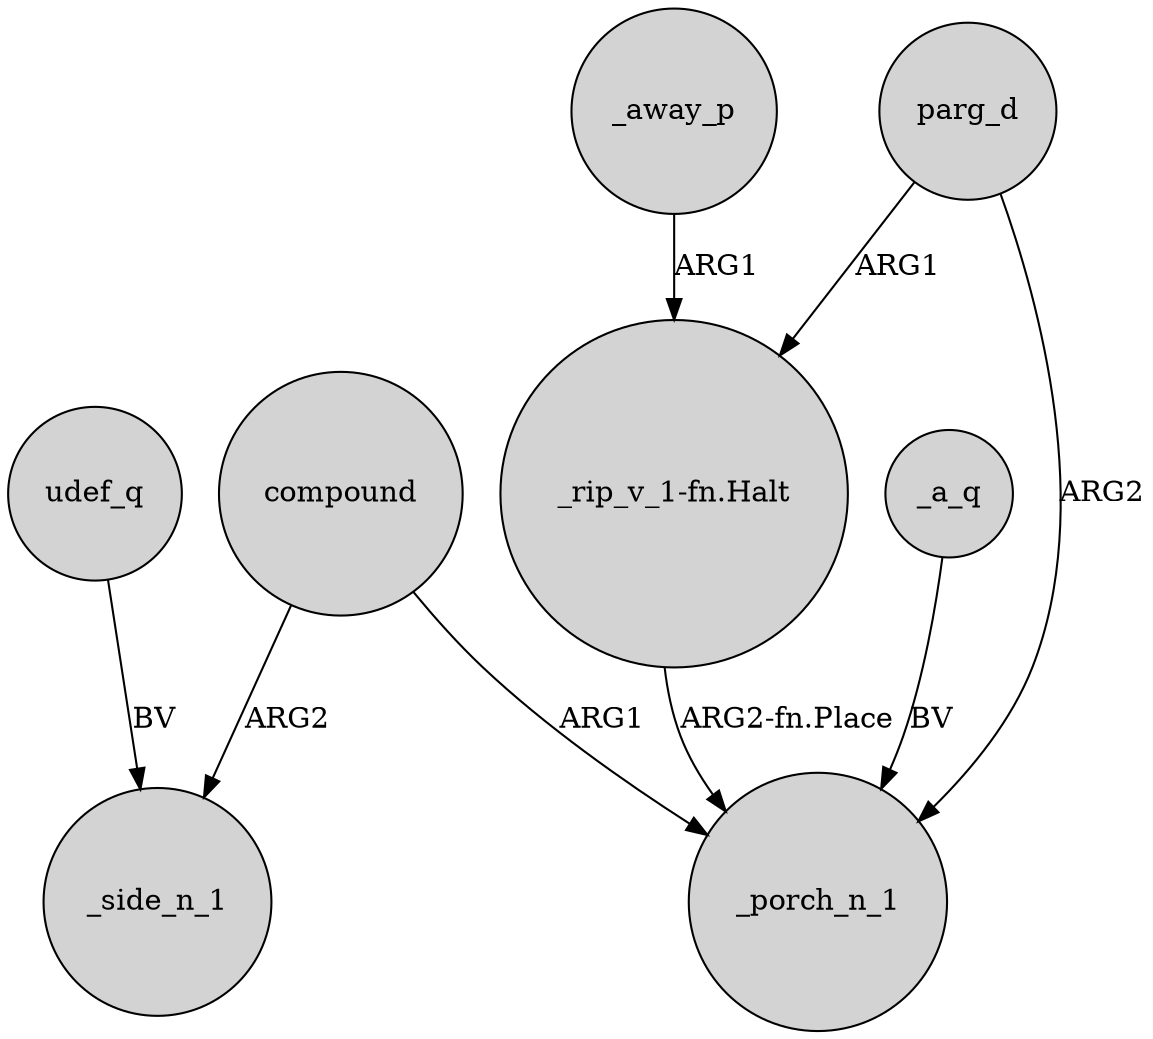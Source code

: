 digraph {
	node [shape=circle style=filled]
	compound -> _side_n_1 [label=ARG2]
	"_rip_v_1-fn.Halt" -> _porch_n_1 [label="ARG2-fn.Place"]
	_away_p -> "_rip_v_1-fn.Halt" [label=ARG1]
	parg_d -> "_rip_v_1-fn.Halt" [label=ARG1]
	compound -> _porch_n_1 [label=ARG1]
	udef_q -> _side_n_1 [label=BV]
	parg_d -> _porch_n_1 [label=ARG2]
	_a_q -> _porch_n_1 [label=BV]
}

